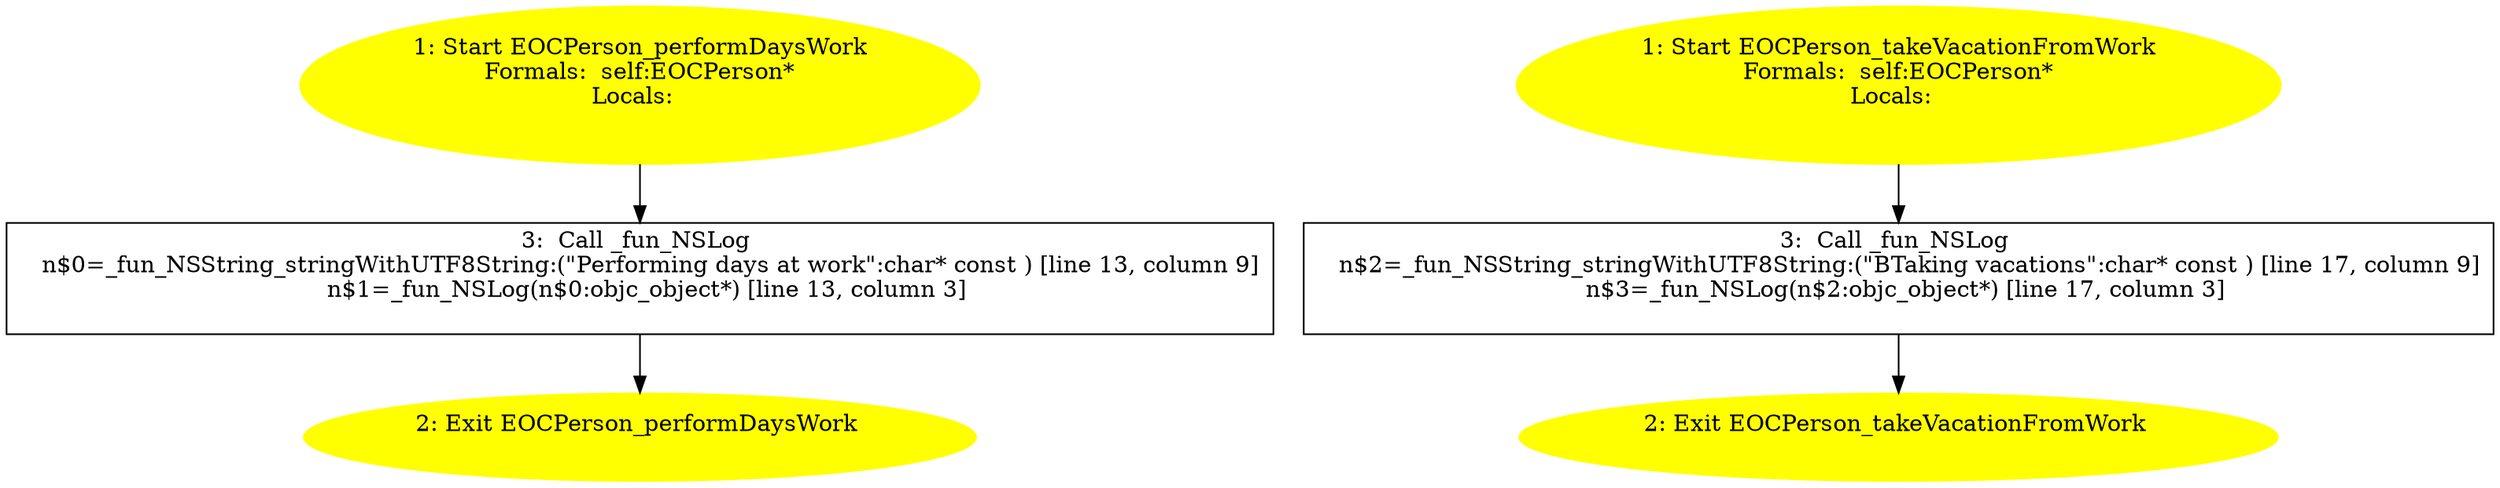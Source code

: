 /* @generated */
digraph cfg {
"performDaysWork#EOCPerson#instance.68f45cebac26de5310062b9c47f6dc36_1" [label="1: Start EOCPerson_performDaysWork\nFormals:  self:EOCPerson*\nLocals:  \n  " color=yellow style=filled]
	

	 "performDaysWork#EOCPerson#instance.68f45cebac26de5310062b9c47f6dc36_1" -> "performDaysWork#EOCPerson#instance.68f45cebac26de5310062b9c47f6dc36_3" ;
"performDaysWork#EOCPerson#instance.68f45cebac26de5310062b9c47f6dc36_2" [label="2: Exit EOCPerson_performDaysWork \n  " color=yellow style=filled]
	

"performDaysWork#EOCPerson#instance.68f45cebac26de5310062b9c47f6dc36_3" [label="3:  Call _fun_NSLog \n   n$0=_fun_NSString_stringWithUTF8String:(\"Performing days at work\":char* const ) [line 13, column 9]\n  n$1=_fun_NSLog(n$0:objc_object*) [line 13, column 3]\n " shape="box"]
	

	 "performDaysWork#EOCPerson#instance.68f45cebac26de5310062b9c47f6dc36_3" -> "performDaysWork#EOCPerson#instance.68f45cebac26de5310062b9c47f6dc36_2" ;
"takeVacationFromWork#EOCPerson#instance.a4a2043283853257ef9e4402128b75f9_1" [label="1: Start EOCPerson_takeVacationFromWork\nFormals:  self:EOCPerson*\nLocals:  \n  " color=yellow style=filled]
	

	 "takeVacationFromWork#EOCPerson#instance.a4a2043283853257ef9e4402128b75f9_1" -> "takeVacationFromWork#EOCPerson#instance.a4a2043283853257ef9e4402128b75f9_3" ;
"takeVacationFromWork#EOCPerson#instance.a4a2043283853257ef9e4402128b75f9_2" [label="2: Exit EOCPerson_takeVacationFromWork \n  " color=yellow style=filled]
	

"takeVacationFromWork#EOCPerson#instance.a4a2043283853257ef9e4402128b75f9_3" [label="3:  Call _fun_NSLog \n   n$2=_fun_NSString_stringWithUTF8String:(\"BTaking vacations\":char* const ) [line 17, column 9]\n  n$3=_fun_NSLog(n$2:objc_object*) [line 17, column 3]\n " shape="box"]
	

	 "takeVacationFromWork#EOCPerson#instance.a4a2043283853257ef9e4402128b75f9_3" -> "takeVacationFromWork#EOCPerson#instance.a4a2043283853257ef9e4402128b75f9_2" ;
}
